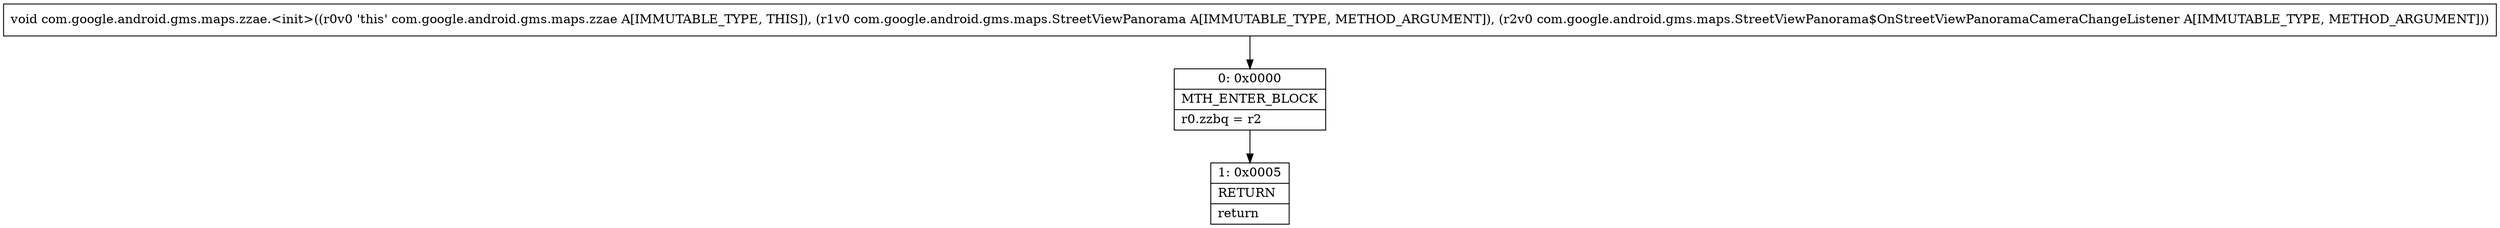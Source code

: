 digraph "CFG forcom.google.android.gms.maps.zzae.\<init\>(Lcom\/google\/android\/gms\/maps\/StreetViewPanorama;Lcom\/google\/android\/gms\/maps\/StreetViewPanorama$OnStreetViewPanoramaCameraChangeListener;)V" {
Node_0 [shape=record,label="{0\:\ 0x0000|MTH_ENTER_BLOCK\l|r0.zzbq = r2\l}"];
Node_1 [shape=record,label="{1\:\ 0x0005|RETURN\l|return\l}"];
MethodNode[shape=record,label="{void com.google.android.gms.maps.zzae.\<init\>((r0v0 'this' com.google.android.gms.maps.zzae A[IMMUTABLE_TYPE, THIS]), (r1v0 com.google.android.gms.maps.StreetViewPanorama A[IMMUTABLE_TYPE, METHOD_ARGUMENT]), (r2v0 com.google.android.gms.maps.StreetViewPanorama$OnStreetViewPanoramaCameraChangeListener A[IMMUTABLE_TYPE, METHOD_ARGUMENT])) }"];
MethodNode -> Node_0;
Node_0 -> Node_1;
}

